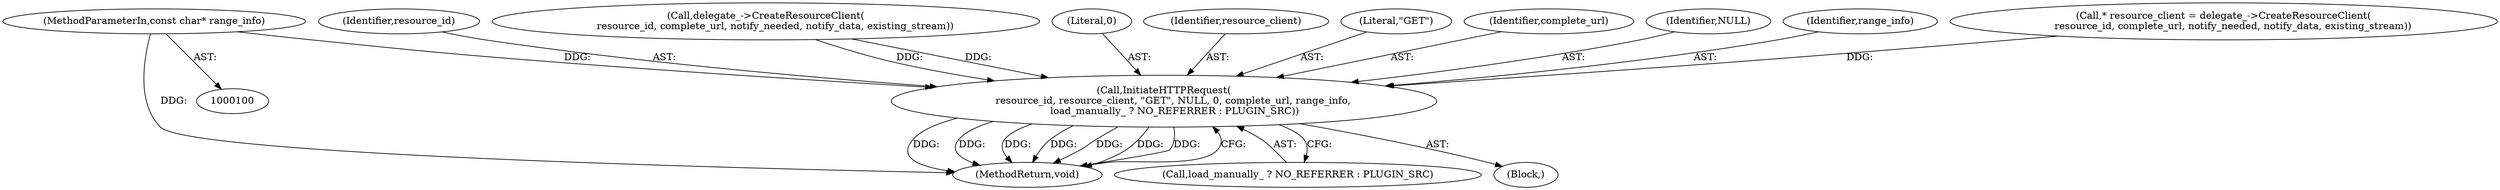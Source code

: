 digraph "1_Chrome_ea3d1d84be3d6f97bf50e76511c9e26af6895533_39@pointer" {
"1000102" [label="(MethodParameterIn,const char* range_info)"];
"1000129" [label="(Call,InitiateHTTPRequest(\n      resource_id, resource_client, \"GET\", NULL, 0, complete_url, range_info,\n       load_manually_ ? NO_REFERRER : PLUGIN_SRC))"];
"1000137" [label="(Call,load_manually_ ? NO_REFERRER : PLUGIN_SRC)"];
"1000130" [label="(Identifier,resource_id)"];
"1000123" [label="(Call,delegate_->CreateResourceClient(\n      resource_id, complete_url, notify_needed, notify_data, existing_stream))"];
"1000102" [label="(MethodParameterIn,const char* range_info)"];
"1000134" [label="(Literal,0)"];
"1000131" [label="(Identifier,resource_client)"];
"1000132" [label="(Literal,\"GET\")"];
"1000135" [label="(Identifier,complete_url)"];
"1000141" [label="(MethodReturn,void)"];
"1000129" [label="(Call,InitiateHTTPRequest(\n      resource_id, resource_client, \"GET\", NULL, 0, complete_url, range_info,\n       load_manually_ ? NO_REFERRER : PLUGIN_SRC))"];
"1000133" [label="(Identifier,NULL)"];
"1000136" [label="(Identifier,range_info)"];
"1000121" [label="(Call,* resource_client = delegate_->CreateResourceClient(\n      resource_id, complete_url, notify_needed, notify_data, existing_stream))"];
"1000106" [label="(Block,)"];
"1000102" -> "1000100"  [label="AST: "];
"1000102" -> "1000141"  [label="DDG: "];
"1000102" -> "1000129"  [label="DDG: "];
"1000129" -> "1000106"  [label="AST: "];
"1000129" -> "1000137"  [label="CFG: "];
"1000130" -> "1000129"  [label="AST: "];
"1000131" -> "1000129"  [label="AST: "];
"1000132" -> "1000129"  [label="AST: "];
"1000133" -> "1000129"  [label="AST: "];
"1000134" -> "1000129"  [label="AST: "];
"1000135" -> "1000129"  [label="AST: "];
"1000136" -> "1000129"  [label="AST: "];
"1000137" -> "1000129"  [label="AST: "];
"1000141" -> "1000129"  [label="CFG: "];
"1000129" -> "1000141"  [label="DDG: "];
"1000129" -> "1000141"  [label="DDG: "];
"1000129" -> "1000141"  [label="DDG: "];
"1000129" -> "1000141"  [label="DDG: "];
"1000129" -> "1000141"  [label="DDG: "];
"1000129" -> "1000141"  [label="DDG: "];
"1000129" -> "1000141"  [label="DDG: "];
"1000123" -> "1000129"  [label="DDG: "];
"1000123" -> "1000129"  [label="DDG: "];
"1000121" -> "1000129"  [label="DDG: "];
}

